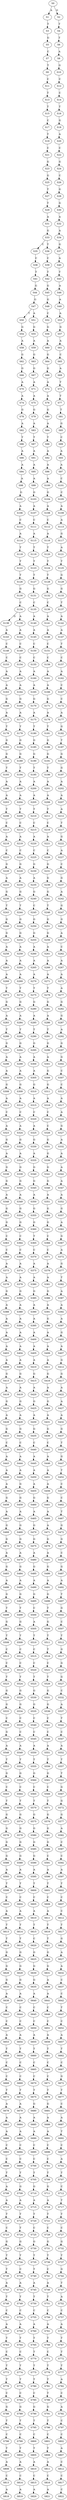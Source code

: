 strict digraph  {
	S0 -> S1 [ label = A ];
	S0 -> S2 [ label = G ];
	S1 -> S3 [ label = T ];
	S2 -> S4 [ label = T ];
	S3 -> S5 [ label = G ];
	S4 -> S6 [ label = T ];
	S5 -> S7 [ label = C ];
	S6 -> S8 [ label = A ];
	S7 -> S9 [ label = T ];
	S8 -> S10 [ label = G ];
	S9 -> S11 [ label = C ];
	S10 -> S12 [ label = C ];
	S11 -> S13 [ label = T ];
	S12 -> S14 [ label = C ];
	S13 -> S15 [ label = T ];
	S14 -> S16 [ label = T ];
	S15 -> S17 [ label = C ];
	S16 -> S18 [ label = G ];
	S17 -> S19 [ label = T ];
	S18 -> S20 [ label = A ];
	S19 -> S21 [ label = C ];
	S20 -> S22 [ label = C ];
	S21 -> S23 [ label = G ];
	S22 -> S24 [ label = G ];
	S23 -> S25 [ label = G ];
	S24 -> S26 [ label = C ];
	S25 -> S27 [ label = T ];
	S26 -> S28 [ label = G ];
	S27 -> S29 [ label = T ];
	S28 -> S30 [ label = G ];
	S29 -> S31 [ label = A ];
	S30 -> S32 [ label = A ];
	S31 -> S33 [ label = G ];
	S32 -> S34 [ label = A ];
	S33 -> S35 [ label = C ];
	S33 -> S36 [ label = T ];
	S34 -> S37 [ label = G ];
	S35 -> S38 [ label = C ];
	S36 -> S39 [ label = C ];
	S37 -> S40 [ label = A ];
	S38 -> S41 [ label = T ];
	S39 -> S42 [ label = T ];
	S40 -> S43 [ label = T ];
	S41 -> S44 [ label = G ];
	S42 -> S45 [ label = G ];
	S43 -> S46 [ label = A ];
	S44 -> S47 [ label = G ];
	S45 -> S48 [ label = G ];
	S46 -> S49 [ label = A ];
	S47 -> S50 [ label = T ];
	S47 -> S51 [ label = A ];
	S48 -> S52 [ label = C ];
	S49 -> S53 [ label = A ];
	S50 -> S54 [ label = G ];
	S51 -> S55 [ label = G ];
	S52 -> S56 [ label = G ];
	S53 -> S57 [ label = G ];
	S54 -> S58 [ label = A ];
	S55 -> S59 [ label = A ];
	S56 -> S60 [ label = A ];
	S57 -> S61 [ label = A ];
	S58 -> S62 [ label = G ];
	S59 -> S63 [ label = G ];
	S60 -> S64 [ label = G ];
	S61 -> S65 [ label = C ];
	S62 -> S66 [ label = G ];
	S63 -> S67 [ label = G ];
	S64 -> S68 [ label = G ];
	S65 -> S69 [ label = A ];
	S66 -> S70 [ label = A ];
	S67 -> S71 [ label = A ];
	S68 -> S72 [ label = A ];
	S69 -> S73 [ label = T ];
	S70 -> S74 [ label = A ];
	S71 -> S75 [ label = A ];
	S72 -> S76 [ label = A ];
	S73 -> S77 [ label = T ];
	S74 -> S78 [ label = G ];
	S75 -> S79 [ label = G ];
	S76 -> S80 [ label = G ];
	S77 -> S81 [ label = T ];
	S78 -> S82 [ label = A ];
	S79 -> S83 [ label = A ];
	S80 -> S84 [ label = A ];
	S81 -> S85 [ label = G ];
	S82 -> S86 [ label = T ];
	S83 -> S87 [ label = T ];
	S84 -> S88 [ label = T ];
	S85 -> S89 [ label = C ];
	S86 -> S90 [ label = A ];
	S87 -> S91 [ label = A ];
	S88 -> S92 [ label = A ];
	S89 -> S93 [ label = A ];
	S90 -> S94 [ label = A ];
	S91 -> S95 [ label = A ];
	S92 -> S96 [ label = A ];
	S93 -> S97 [ label = A ];
	S94 -> S98 [ label = A ];
	S95 -> S99 [ label = A ];
	S96 -> S100 [ label = A ];
	S97 -> S101 [ label = C ];
	S98 -> S102 [ label = G ];
	S99 -> S103 [ label = G ];
	S100 -> S104 [ label = G ];
	S101 -> S105 [ label = C ];
	S102 -> S106 [ label = A ];
	S103 -> S107 [ label = A ];
	S104 -> S108 [ label = A ];
	S105 -> S109 [ label = A ];
	S106 -> S110 [ label = C ];
	S107 -> S111 [ label = C ];
	S108 -> S112 [ label = C ];
	S109 -> S113 [ label = A ];
	S110 -> S114 [ label = A ];
	S111 -> S115 [ label = A ];
	S112 -> S116 [ label = A ];
	S113 -> S117 [ label = G ];
	S114 -> S118 [ label = T ];
	S115 -> S119 [ label = T ];
	S116 -> S120 [ label = T ];
	S117 -> S121 [ label = A ];
	S118 -> S122 [ label = T ];
	S119 -> S123 [ label = T ];
	S120 -> S124 [ label = T ];
	S121 -> S125 [ label = T ];
	S122 -> S126 [ label = T ];
	S123 -> S127 [ label = T ];
	S124 -> S128 [ label = T ];
	S125 -> S129 [ label = G ];
	S126 -> S130 [ label = G ];
	S127 -> S131 [ label = G ];
	S128 -> S132 [ label = G ];
	S129 -> S133 [ label = G ];
	S130 -> S134 [ label = C ];
	S131 -> S135 [ label = C ];
	S132 -> S136 [ label = C ];
	S133 -> S137 [ label = T ];
	S134 -> S138 [ label = G ];
	S134 -> S139 [ label = A ];
	S135 -> S140 [ label = A ];
	S136 -> S141 [ label = A ];
	S137 -> S142 [ label = A ];
	S138 -> S143 [ label = A ];
	S139 -> S144 [ label = A ];
	S140 -> S145 [ label = A ];
	S141 -> S146 [ label = A ];
	S142 -> S147 [ label = A ];
	S143 -> S148 [ label = C ];
	S144 -> S149 [ label = C ];
	S145 -> S150 [ label = C ];
	S146 -> S151 [ label = C ];
	S147 -> S152 [ label = T ];
	S148 -> S153 [ label = C ];
	S149 -> S154 [ label = C ];
	S150 -> S155 [ label = C ];
	S151 -> S156 [ label = C ];
	S152 -> S157 [ label = C ];
	S153 -> S158 [ label = A ];
	S154 -> S159 [ label = A ];
	S155 -> S160 [ label = A ];
	S156 -> S161 [ label = A ];
	S157 -> S162 [ label = A ];
	S158 -> S163 [ label = A ];
	S159 -> S164 [ label = A ];
	S160 -> S165 [ label = A ];
	S161 -> S166 [ label = A ];
	S162 -> S167 [ label = C ];
	S163 -> S168 [ label = G ];
	S164 -> S169 [ label = G ];
	S165 -> S170 [ label = G ];
	S166 -> S171 [ label = G ];
	S167 -> S172 [ label = C ];
	S168 -> S173 [ label = A ];
	S169 -> S174 [ label = A ];
	S170 -> S175 [ label = A ];
	S171 -> S176 [ label = A ];
	S172 -> S177 [ label = A ];
	S173 -> S178 [ label = T ];
	S174 -> S179 [ label = T ];
	S175 -> S180 [ label = T ];
	S176 -> S181 [ label = T ];
	S177 -> S182 [ label = G ];
	S178 -> S183 [ label = G ];
	S179 -> S184 [ label = G ];
	S180 -> S185 [ label = G ];
	S181 -> S186 [ label = G ];
	S182 -> S187 [ label = T ];
	S183 -> S188 [ label = G ];
	S184 -> S189 [ label = G ];
	S185 -> S190 [ label = G ];
	S186 -> S191 [ label = G ];
	S187 -> S192 [ label = G ];
	S188 -> S193 [ label = T ];
	S189 -> S194 [ label = T ];
	S190 -> S195 [ label = T ];
	S191 -> S196 [ label = T ];
	S192 -> S197 [ label = G ];
	S193 -> S198 [ label = A ];
	S194 -> S199 [ label = A ];
	S195 -> S200 [ label = A ];
	S196 -> S201 [ label = A ];
	S197 -> S202 [ label = A ];
	S198 -> S203 [ label = A ];
	S199 -> S204 [ label = A ];
	S200 -> S205 [ label = A ];
	S201 -> S206 [ label = A ];
	S202 -> S207 [ label = A ];
	S203 -> S208 [ label = T ];
	S204 -> S209 [ label = T ];
	S205 -> S210 [ label = T ];
	S206 -> S211 [ label = T ];
	S207 -> S212 [ label = A ];
	S208 -> S213 [ label = C ];
	S209 -> S214 [ label = C ];
	S210 -> S215 [ label = C ];
	S211 -> S216 [ label = C ];
	S212 -> S217 [ label = T ];
	S213 -> S218 [ label = A ];
	S214 -> S219 [ label = A ];
	S215 -> S220 [ label = A ];
	S216 -> S221 [ label = A ];
	S217 -> S222 [ label = G ];
	S218 -> S223 [ label = C ];
	S219 -> S224 [ label = C ];
	S220 -> S225 [ label = C ];
	S221 -> S226 [ label = C ];
	S222 -> S227 [ label = A ];
	S223 -> S228 [ label = G ];
	S224 -> S229 [ label = G ];
	S225 -> S230 [ label = G ];
	S226 -> S231 [ label = G ];
	S227 -> S232 [ label = C ];
	S228 -> S233 [ label = A ];
	S229 -> S234 [ label = A ];
	S230 -> S235 [ label = A ];
	S231 -> S236 [ label = G ];
	S232 -> S237 [ label = G ];
	S233 -> S238 [ label = G ];
	S234 -> S239 [ label = G ];
	S235 -> S240 [ label = G ];
	S236 -> S241 [ label = G ];
	S237 -> S242 [ label = A ];
	S238 -> S243 [ label = T ];
	S239 -> S244 [ label = T ];
	S240 -> S245 [ label = C ];
	S241 -> S246 [ label = T ];
	S242 -> S247 [ label = G ];
	S243 -> S248 [ label = G ];
	S244 -> S249 [ label = G ];
	S245 -> S250 [ label = G ];
	S246 -> S251 [ label = G ];
	S247 -> S252 [ label = G ];
	S248 -> S253 [ label = G ];
	S249 -> S254 [ label = G ];
	S250 -> S255 [ label = G ];
	S251 -> S256 [ label = G ];
	S252 -> S257 [ label = A ];
	S253 -> S258 [ label = A ];
	S254 -> S259 [ label = A ];
	S255 -> S260 [ label = A ];
	S256 -> S261 [ label = A ];
	S257 -> S262 [ label = C ];
	S258 -> S263 [ label = A ];
	S259 -> S264 [ label = A ];
	S260 -> S265 [ label = A ];
	S261 -> S266 [ label = A ];
	S262 -> S267 [ label = A ];
	S263 -> S268 [ label = A ];
	S264 -> S269 [ label = A ];
	S265 -> S270 [ label = A ];
	S266 -> S271 [ label = A ];
	S267 -> S272 [ label = A ];
	S268 -> S273 [ label = T ];
	S269 -> S274 [ label = T ];
	S270 -> S275 [ label = T ];
	S271 -> S276 [ label = T ];
	S272 -> S277 [ label = A ];
	S273 -> S278 [ label = G ];
	S274 -> S279 [ label = G ];
	S275 -> S280 [ label = G ];
	S276 -> S281 [ label = G ];
	S277 -> S282 [ label = G ];
	S278 -> S283 [ label = A ];
	S279 -> S284 [ label = A ];
	S280 -> S285 [ label = A ];
	S281 -> S286 [ label = A ];
	S282 -> S287 [ label = G ];
	S283 -> S288 [ label = T ];
	S284 -> S289 [ label = T ];
	S285 -> S290 [ label = T ];
	S286 -> S291 [ label = T ];
	S287 -> S292 [ label = A ];
	S288 -> S293 [ label = G ];
	S289 -> S294 [ label = G ];
	S290 -> S295 [ label = G ];
	S291 -> S296 [ label = G ];
	S292 -> S297 [ label = G ];
	S293 -> S298 [ label = A ];
	S294 -> S299 [ label = A ];
	S295 -> S300 [ label = A ];
	S296 -> S301 [ label = A ];
	S297 -> S302 [ label = G ];
	S298 -> S303 [ label = A ];
	S299 -> S304 [ label = A ];
	S300 -> S305 [ label = A ];
	S301 -> S306 [ label = G ];
	S302 -> S307 [ label = C ];
	S303 -> S308 [ label = G ];
	S304 -> S309 [ label = G ];
	S305 -> S310 [ label = G ];
	S306 -> S311 [ label = G ];
	S307 -> S312 [ label = C ];
	S308 -> S313 [ label = A ];
	S309 -> S314 [ label = A ];
	S310 -> S315 [ label = A ];
	S311 -> S316 [ label = A ];
	S312 -> S317 [ label = A ];
	S313 -> S318 [ label = C ];
	S314 -> S319 [ label = C ];
	S315 -> S320 [ label = C ];
	S316 -> S321 [ label = C ];
	S317 -> S322 [ label = A ];
	S318 -> S323 [ label = A ];
	S319 -> S324 [ label = A ];
	S320 -> S325 [ label = A ];
	S321 -> S326 [ label = C ];
	S322 -> S327 [ label = G ];
	S323 -> S328 [ label = G ];
	S324 -> S329 [ label = G ];
	S325 -> S330 [ label = G ];
	S326 -> S331 [ label = G ];
	S327 -> S332 [ label = A ];
	S328 -> S333 [ label = A ];
	S329 -> S334 [ label = A ];
	S330 -> S335 [ label = A ];
	S331 -> S336 [ label = G ];
	S332 -> S337 [ label = A ];
	S333 -> S338 [ label = G ];
	S334 -> S339 [ label = G ];
	S335 -> S340 [ label = G ];
	S336 -> S341 [ label = G ];
	S337 -> S342 [ label = A ];
	S338 -> S343 [ label = G ];
	S339 -> S344 [ label = G ];
	S340 -> S345 [ label = G ];
	S341 -> S346 [ label = G ];
	S342 -> S347 [ label = A ];
	S343 -> S348 [ label = A ];
	S344 -> S349 [ label = A ];
	S345 -> S350 [ label = A ];
	S346 -> S351 [ label = A ];
	S347 -> S352 [ label = A ];
	S348 -> S353 [ label = G ];
	S349 -> S354 [ label = G ];
	S350 -> S355 [ label = G ];
	S351 -> S356 [ label = G ];
	S352 -> S357 [ label = G ];
	S353 -> S358 [ label = G ];
	S354 -> S359 [ label = G ];
	S355 -> S360 [ label = G ];
	S356 -> S361 [ label = G ];
	S357 -> S362 [ label = A ];
	S358 -> S363 [ label = C ];
	S359 -> S364 [ label = C ];
	S360 -> S365 [ label = T ];
	S361 -> S366 [ label = C ];
	S362 -> S367 [ label = G ];
	S363 -> S368 [ label = C ];
	S364 -> S369 [ label = C ];
	S365 -> S370 [ label = C ];
	S366 -> S371 [ label = C ];
	S367 -> S372 [ label = A ];
	S368 -> S373 [ label = A ];
	S369 -> S374 [ label = A ];
	S370 -> S375 [ label = A ];
	S371 -> S376 [ label = A ];
	S372 -> S377 [ label = G ];
	S373 -> S378 [ label = A ];
	S374 -> S379 [ label = A ];
	S375 -> S380 [ label = A ];
	S376 -> S381 [ label = A ];
	S377 -> S382 [ label = T ];
	S378 -> S383 [ label = G ];
	S379 -> S384 [ label = G ];
	S380 -> S385 [ label = G ];
	S381 -> S386 [ label = G ];
	S382 -> S387 [ label = A ];
	S383 -> S388 [ label = A ];
	S384 -> S389 [ label = A ];
	S385 -> S390 [ label = A ];
	S386 -> S391 [ label = A ];
	S387 -> S392 [ label = A ];
	S388 -> S393 [ label = A ];
	S389 -> S394 [ label = A ];
	S390 -> S395 [ label = A ];
	S391 -> S396 [ label = G ];
	S392 -> S397 [ label = A ];
	S393 -> S398 [ label = A ];
	S394 -> S399 [ label = A ];
	S395 -> S400 [ label = A ];
	S396 -> S401 [ label = A ];
	S397 -> S402 [ label = G ];
	S398 -> S403 [ label = A ];
	S399 -> S404 [ label = A ];
	S400 -> S405 [ label = A ];
	S401 -> S406 [ label = A ];
	S402 -> S407 [ label = A ];
	S403 -> S408 [ label = A ];
	S404 -> S409 [ label = A ];
	S405 -> S410 [ label = A ];
	S406 -> S411 [ label = A ];
	S407 -> S412 [ label = G ];
	S408 -> S413 [ label = G ];
	S409 -> S414 [ label = G ];
	S410 -> S415 [ label = G ];
	S411 -> S416 [ label = G ];
	S412 -> S417 [ label = G ];
	S413 -> S418 [ label = A ];
	S414 -> S419 [ label = A ];
	S415 -> S420 [ label = A ];
	S416 -> S421 [ label = A ];
	S417 -> S422 [ label = A ];
	S418 -> S423 [ label = G ];
	S419 -> S424 [ label = G ];
	S420 -> S425 [ label = G ];
	S421 -> S426 [ label = G ];
	S422 -> S427 [ label = A ];
	S423 -> S428 [ label = A ];
	S424 -> S429 [ label = A ];
	S425 -> S430 [ label = A ];
	S426 -> S431 [ label = A ];
	S427 -> S432 [ label = A ];
	S428 -> S433 [ label = G ];
	S429 -> S434 [ label = G ];
	S430 -> S435 [ label = G ];
	S431 -> S436 [ label = G ];
	S432 -> S437 [ label = G ];
	S433 -> S438 [ label = C ];
	S434 -> S439 [ label = C ];
	S435 -> S440 [ label = C ];
	S436 -> S441 [ label = C ];
	S437 -> S442 [ label = T ];
	S438 -> S443 [ label = A ];
	S439 -> S444 [ label = A ];
	S440 -> S445 [ label = A ];
	S441 -> S446 [ label = A ];
	S442 -> S447 [ label = G ];
	S443 -> S448 [ label = A ];
	S444 -> S449 [ label = A ];
	S445 -> S450 [ label = A ];
	S446 -> S451 [ label = A ];
	S447 -> S452 [ label = T ];
	S448 -> S453 [ label = A ];
	S449 -> S454 [ label = G ];
	S450 -> S455 [ label = A ];
	S451 -> S456 [ label = A ];
	S452 -> S457 [ label = C ];
	S453 -> S458 [ label = G ];
	S454 -> S459 [ label = G ];
	S455 -> S460 [ label = G ];
	S456 -> S461 [ label = G ];
	S457 -> S462 [ label = C ];
	S458 -> S463 [ label = A ];
	S459 -> S464 [ label = A ];
	S460 -> S465 [ label = A ];
	S461 -> S466 [ label = A ];
	S462 -> S467 [ label = T ];
	S463 -> S468 [ label = G ];
	S464 -> S469 [ label = G ];
	S465 -> S470 [ label = G ];
	S466 -> S471 [ label = A ];
	S467 -> S472 [ label = G ];
	S468 -> S473 [ label = G ];
	S469 -> S474 [ label = G ];
	S470 -> S475 [ label = G ];
	S471 -> S476 [ label = G ];
	S472 -> S477 [ label = G ];
	S473 -> S478 [ label = A ];
	S474 -> S479 [ label = A ];
	S475 -> S480 [ label = A ];
	S476 -> S481 [ label = A ];
	S477 -> S482 [ label = C ];
	S478 -> S483 [ label = G ];
	S479 -> S484 [ label = G ];
	S480 -> S485 [ label = G ];
	S481 -> S486 [ label = G ];
	S482 -> S487 [ label = G ];
	S483 -> S488 [ label = A ];
	S484 -> S489 [ label = A ];
	S485 -> S490 [ label = A ];
	S486 -> S491 [ label = A ];
	S487 -> S492 [ label = A ];
	S488 -> S493 [ label = G ];
	S489 -> S494 [ label = G ];
	S490 -> S495 [ label = G ];
	S491 -> S496 [ label = G ];
	S492 -> S497 [ label = T ];
	S493 -> S498 [ label = T ];
	S494 -> S499 [ label = T ];
	S495 -> S500 [ label = C ];
	S496 -> S501 [ label = T ];
	S497 -> S502 [ label = G ];
	S498 -> S503 [ label = G ];
	S499 -> S504 [ label = G ];
	S500 -> S505 [ label = A ];
	S501 -> S506 [ label = G ];
	S502 -> S507 [ label = C ];
	S503 -> S508 [ label = T ];
	S504 -> S509 [ label = T ];
	S505 -> S510 [ label = T ];
	S506 -> S511 [ label = T ];
	S507 -> S512 [ label = T ];
	S508 -> S513 [ label = C ];
	S509 -> S514 [ label = C ];
	S510 -> S515 [ label = C ];
	S511 -> S516 [ label = T ];
	S512 -> S517 [ label = G ];
	S513 -> S518 [ label = C ];
	S514 -> S519 [ label = C ];
	S515 -> S520 [ label = C ];
	S516 -> S521 [ label = C ];
	S517 -> S522 [ label = G ];
	S518 -> S523 [ label = T ];
	S519 -> S524 [ label = T ];
	S520 -> S525 [ label = T ];
	S521 -> S526 [ label = T ];
	S522 -> S527 [ label = G ];
	S523 -> S528 [ label = G ];
	S524 -> S529 [ label = G ];
	S525 -> S530 [ label = G ];
	S526 -> S531 [ label = G ];
	S527 -> S532 [ label = C ];
	S528 -> S533 [ label = G ];
	S529 -> S534 [ label = G ];
	S530 -> S535 [ label = G ];
	S531 -> S536 [ label = G ];
	S532 -> S537 [ label = A ];
	S533 -> S538 [ label = C ];
	S534 -> S539 [ label = C ];
	S535 -> S540 [ label = C ];
	S536 -> S541 [ label = C ];
	S537 -> S542 [ label = T ];
	S538 -> S543 [ label = G ];
	S539 -> S544 [ label = C ];
	S540 -> S545 [ label = C ];
	S541 -> S546 [ label = C ];
	S542 -> S547 [ label = C ];
	S543 -> S548 [ label = A ];
	S544 -> S549 [ label = A ];
	S545 -> S550 [ label = A ];
	S546 -> S551 [ label = A ];
	S547 -> S552 [ label = A ];
	S548 -> S553 [ label = T ];
	S549 -> S554 [ label = T ];
	S550 -> S555 [ label = T ];
	S551 -> S556 [ label = T ];
	S552 -> S557 [ label = T ];
	S553 -> S558 [ label = G ];
	S554 -> S559 [ label = G ];
	S555 -> S560 [ label = G ];
	S556 -> S561 [ label = G ];
	S557 -> S562 [ label = T ];
	S558 -> S563 [ label = C ];
	S559 -> S564 [ label = C ];
	S560 -> S565 [ label = C ];
	S561 -> S566 [ label = C ];
	S562 -> S567 [ label = G ];
	S563 -> S568 [ label = T ];
	S564 -> S569 [ label = T ];
	S565 -> S570 [ label = T ];
	S566 -> S571 [ label = T ];
	S567 -> S572 [ label = G ];
	S568 -> S573 [ label = G ];
	S569 -> S574 [ label = G ];
	S570 -> S575 [ label = G ];
	S571 -> S576 [ label = G ];
	S572 -> S577 [ label = G ];
	S573 -> S578 [ label = G ];
	S574 -> S579 [ label = G ];
	S575 -> S580 [ label = G ];
	S576 -> S581 [ label = G ];
	S577 -> S582 [ label = A ];
	S578 -> S583 [ label = G ];
	S579 -> S584 [ label = G ];
	S580 -> S585 [ label = G ];
	S581 -> S586 [ label = G ];
	S582 -> S587 [ label = C ];
	S583 -> S588 [ label = G ];
	S584 -> S589 [ label = G ];
	S585 -> S590 [ label = G ];
	S586 -> S591 [ label = C ];
	S587 -> S592 [ label = C ];
	S588 -> S593 [ label = A ];
	S589 -> S594 [ label = A ];
	S590 -> S595 [ label = A ];
	S591 -> S596 [ label = A ];
	S592 -> S597 [ label = A ];
	S593 -> S598 [ label = T ];
	S594 -> S599 [ label = T ];
	S595 -> S600 [ label = T ];
	S596 -> S601 [ label = T ];
	S597 -> S602 [ label = T ];
	S598 -> S603 [ label = C ];
	S599 -> S604 [ label = C ];
	S600 -> S605 [ label = C ];
	S601 -> S606 [ label = C ];
	S602 -> S607 [ label = C ];
	S603 -> S608 [ label = A ];
	S604 -> S609 [ label = A ];
	S605 -> S610 [ label = A ];
	S606 -> S611 [ label = A ];
	S607 -> S612 [ label = C ];
	S608 -> S613 [ label = T ];
	S609 -> S614 [ label = T ];
	S610 -> S615 [ label = T ];
	S611 -> S616 [ label = T ];
	S612 -> S617 [ label = T ];
	S613 -> S618 [ label = T ];
	S614 -> S619 [ label = T ];
	S615 -> S620 [ label = C ];
	S616 -> S621 [ label = T ];
	S617 -> S622 [ label = G ];
	S618 -> S623 [ label = G ];
	S619 -> S624 [ label = G ];
	S620 -> S625 [ label = G ];
	S621 -> S626 [ label = G ];
	S622 -> S627 [ label = A ];
	S623 -> S628 [ label = G ];
	S624 -> S629 [ label = G ];
	S625 -> S630 [ label = G ];
	S626 -> S631 [ label = G ];
	S627 -> S632 [ label = A ];
	S628 -> S633 [ label = G ];
	S629 -> S634 [ label = G ];
	S630 -> S635 [ label = G ];
	S631 -> S636 [ label = A ];
	S632 -> S637 [ label = C ];
	S633 -> S638 [ label = A ];
	S634 -> S639 [ label = A ];
	S635 -> S640 [ label = A ];
	S636 -> S641 [ label = A ];
	S637 -> S642 [ label = C ];
	S638 -> S643 [ label = C ];
	S639 -> S644 [ label = C ];
	S640 -> S645 [ label = C ];
	S641 -> S646 [ label = C ];
	S642 -> S647 [ label = T ];
	S643 -> S648 [ label = C ];
	S644 -> S649 [ label = C ];
	S645 -> S650 [ label = C ];
	S646 -> S651 [ label = C ];
	S647 -> S652 [ label = C ];
	S648 -> S653 [ label = A ];
	S649 -> S654 [ label = A ];
	S650 -> S655 [ label = A ];
	S651 -> S656 [ label = A ];
	S652 -> S657 [ label = A ];
	S653 -> S658 [ label = T ];
	S654 -> S659 [ label = T ];
	S655 -> S660 [ label = T ];
	S656 -> S661 [ label = T ];
	S657 -> S662 [ label = T ];
	S658 -> S663 [ label = C ];
	S659 -> S664 [ label = C ];
	S660 -> S665 [ label = C ];
	S661 -> S666 [ label = C ];
	S662 -> S667 [ label = C ];
	S663 -> S668 [ label = C ];
	S664 -> S669 [ label = C ];
	S665 -> S670 [ label = C ];
	S666 -> S671 [ label = C ];
	S667 -> S672 [ label = G ];
	S668 -> S673 [ label = T ];
	S669 -> S674 [ label = T ];
	S670 -> S675 [ label = T ];
	S671 -> S676 [ label = T ];
	S672 -> S677 [ label = T ];
	S673 -> S678 [ label = A ];
	S674 -> S679 [ label = A ];
	S675 -> S680 [ label = G ];
	S676 -> S681 [ label = G ];
	S677 -> S682 [ label = C ];
	S678 -> S683 [ label = A ];
	S679 -> S684 [ label = A ];
	S680 -> S685 [ label = A ];
	S681 -> S686 [ label = A ];
	S682 -> S687 [ label = A ];
	S683 -> S688 [ label = A ];
	S684 -> S689 [ label = A ];
	S685 -> S690 [ label = A ];
	S686 -> S691 [ label = A ];
	S687 -> S692 [ label = T ];
	S688 -> S693 [ label = C ];
	S689 -> S694 [ label = C ];
	S690 -> S695 [ label = C ];
	S691 -> S696 [ label = C ];
	S692 -> S697 [ label = C ];
	S693 -> S698 [ label = C ];
	S694 -> S699 [ label = C ];
	S695 -> S700 [ label = C ];
	S696 -> S701 [ label = C ];
	S697 -> S702 [ label = A ];
	S698 -> S703 [ label = T ];
	S699 -> S704 [ label = T ];
	S700 -> S705 [ label = T ];
	S701 -> S706 [ label = T ];
	S702 -> S707 [ label = T ];
	S703 -> S708 [ label = A ];
	S704 -> S709 [ label = G ];
	S705 -> S710 [ label = G ];
	S706 -> S711 [ label = G ];
	S707 -> S712 [ label = C ];
	S708 -> S713 [ label = A ];
	S709 -> S714 [ label = A ];
	S710 -> S715 [ label = A ];
	S711 -> S716 [ label = A ];
	S712 -> S717 [ label = T ];
	S713 -> S718 [ label = T ];
	S714 -> S719 [ label = T ];
	S715 -> S720 [ label = T ];
	S716 -> S721 [ label = T ];
	S717 -> S722 [ label = T ];
	S718 -> S723 [ label = C ];
	S719 -> S724 [ label = T ];
	S720 -> S725 [ label = C ];
	S721 -> S726 [ label = C ];
	S722 -> S727 [ label = C ];
	S723 -> S728 [ label = G ];
	S724 -> S729 [ label = G ];
	S725 -> S730 [ label = G ];
	S726 -> S731 [ label = G ];
	S727 -> S732 [ label = G ];
	S728 -> S733 [ label = T ];
	S729 -> S734 [ label = T ];
	S730 -> S735 [ label = T ];
	S731 -> S736 [ label = T ];
	S732 -> S737 [ label = T ];
	S733 -> S738 [ label = T ];
	S734 -> S739 [ label = C ];
	S735 -> S740 [ label = T ];
	S736 -> S741 [ label = C ];
	S737 -> S742 [ label = G ];
	S738 -> S743 [ label = A ];
	S739 -> S744 [ label = A ];
	S740 -> S745 [ label = A ];
	S741 -> S746 [ label = A ];
	S742 -> S747 [ label = T ];
	S743 -> S748 [ label = T ];
	S744 -> S749 [ label = T ];
	S745 -> S750 [ label = T ];
	S746 -> S751 [ label = T ];
	S747 -> S752 [ label = A ];
	S748 -> S753 [ label = C ];
	S749 -> S754 [ label = C ];
	S750 -> S755 [ label = C ];
	S751 -> S756 [ label = C ];
	S752 -> S757 [ label = C ];
	S753 -> S758 [ label = A ];
	S754 -> S759 [ label = A ];
	S755 -> S760 [ label = A ];
	S756 -> S761 [ label = A ];
	S757 -> S762 [ label = A ];
	S758 -> S763 [ label = T ];
	S759 -> S764 [ label = T ];
	S760 -> S765 [ label = T ];
	S761 -> S766 [ label = T ];
	S762 -> S767 [ label = T ];
	S763 -> S768 [ label = C ];
	S764 -> S769 [ label = C ];
	S765 -> S770 [ label = T ];
	S766 -> S771 [ label = C ];
	S767 -> S772 [ label = T ];
	S768 -> S773 [ label = T ];
	S769 -> S774 [ label = T ];
	S770 -> S775 [ label = T ];
	S771 -> S776 [ label = T ];
	S772 -> S777 [ label = T ];
	S773 -> S778 [ label = T ];
	S774 -> S779 [ label = T ];
	S775 -> S780 [ label = T ];
	S776 -> S781 [ label = T ];
	S777 -> S782 [ label = A ];
	S778 -> S783 [ label = C ];
	S779 -> S784 [ label = C ];
	S780 -> S785 [ label = C ];
	S781 -> S786 [ label = T ];
	S782 -> S787 [ label = C ];
	S783 -> S788 [ label = G ];
	S784 -> S789 [ label = G ];
	S785 -> S790 [ label = G ];
	S786 -> S791 [ label = G ];
	S787 -> S792 [ label = A ];
	S788 -> S793 [ label = T ];
	S789 -> S794 [ label = T ];
	S790 -> S795 [ label = T ];
	S791 -> S796 [ label = T ];
	S792 -> S797 [ label = C ];
	S793 -> S798 [ label = C ];
	S794 -> S799 [ label = C ];
	S795 -> S800 [ label = C ];
	S796 -> S801 [ label = C ];
	S797 -> S802 [ label = C ];
	S798 -> S803 [ label = T ];
	S799 -> S804 [ label = T ];
	S800 -> S805 [ label = T ];
	S801 -> S806 [ label = T ];
	S802 -> S807 [ label = A ];
	S803 -> S808 [ label = A ];
	S804 -> S809 [ label = A ];
	S805 -> S810 [ label = A ];
	S806 -> S811 [ label = A ];
	S807 -> S812 [ label = C ];
	S808 -> S813 [ label = C ];
	S809 -> S814 [ label = C ];
	S810 -> S815 [ label = C ];
	S811 -> S816 [ label = C ];
	S812 -> S817 [ label = C ];
	S813 -> S818 [ label = A ];
	S814 -> S819 [ label = A ];
	S815 -> S820 [ label = A ];
	S816 -> S821 [ label = A ];
	S817 -> S822 [ label = C ];
}
